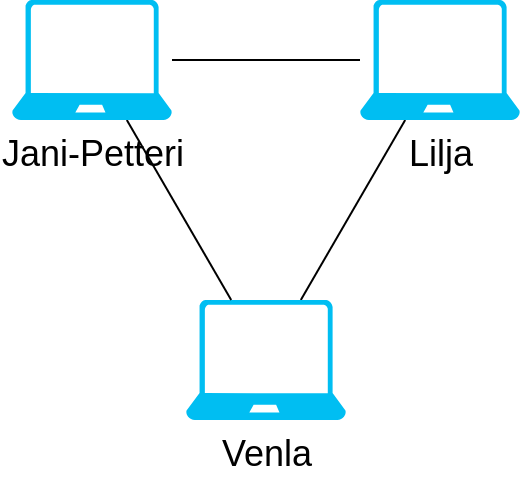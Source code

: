 <mxfile version="14.1.8" type="device"><diagram name="Page-1" id="55a83fd1-7818-8e21-69c5-c3457e3827bb"><mxGraphModel dx="1106" dy="900" grid="1" gridSize="10" guides="1" tooltips="1" connect="1" arrows="1" fold="1" page="1" pageScale="1" pageWidth="1100" pageHeight="850" background="#ffffff" math="0" shadow="0"><root><mxCell id="0"/><mxCell id="1" parent="0"/><mxCell id="1oSwpaJZm8xopGaJr9vc-3" style="edgeStyle=orthogonalEdgeStyle;rounded=0;orthogonalLoop=1;jettySize=auto;html=1;endArrow=none;endFill=0;noEdgeStyle=1;" edge="1" parent="1" source="1oSwpaJZm8xopGaJr9vc-1" target="1oSwpaJZm8xopGaJr9vc-2"><mxGeometry relative="1" as="geometry"/></mxCell><mxCell id="1oSwpaJZm8xopGaJr9vc-1" value="&lt;font style=&quot;font-size: 18px&quot;&gt;Venla&lt;/font&gt;" style="verticalLabelPosition=bottom;html=1;verticalAlign=top;align=center;strokeColor=none;fillColor=#00BEF2;shape=mxgraph.azure.laptop;pointerEvents=1;" vertex="1" parent="1"><mxGeometry x="280" y="390" width="80" height="60" as="geometry"/></mxCell><mxCell id="1oSwpaJZm8xopGaJr9vc-2" value="&lt;font style=&quot;font-size: 18px&quot;&gt;Lilja&lt;/font&gt;" style="verticalLabelPosition=bottom;html=1;verticalAlign=top;align=center;strokeColor=none;fillColor=#00BEF2;shape=mxgraph.azure.laptop;pointerEvents=1;" vertex="1" parent="1"><mxGeometry x="367" y="240" width="80" height="60" as="geometry"/></mxCell><mxCell id="1oSwpaJZm8xopGaJr9vc-5" style="rounded=0;orthogonalLoop=1;jettySize=auto;html=1;endArrow=none;endFill=0;" edge="1" parent="1" source="1oSwpaJZm8xopGaJr9vc-4" target="1oSwpaJZm8xopGaJr9vc-1"><mxGeometry relative="1" as="geometry"/></mxCell><mxCell id="1oSwpaJZm8xopGaJr9vc-6" style="edgeStyle=none;rounded=0;orthogonalLoop=1;jettySize=auto;html=1;endArrow=none;endFill=0;" edge="1" parent="1" source="1oSwpaJZm8xopGaJr9vc-4" target="1oSwpaJZm8xopGaJr9vc-2"><mxGeometry relative="1" as="geometry"/></mxCell><mxCell id="1oSwpaJZm8xopGaJr9vc-4" value="&lt;font style=&quot;font-size: 18px&quot;&gt;Jani-Petteri&lt;/font&gt;" style="verticalLabelPosition=bottom;html=1;verticalAlign=top;align=center;strokeColor=none;fillColor=#00BEF2;shape=mxgraph.azure.laptop;pointerEvents=1;" vertex="1" parent="1"><mxGeometry x="193" y="240" width="80" height="60" as="geometry"/></mxCell></root></mxGraphModel></diagram></mxfile>